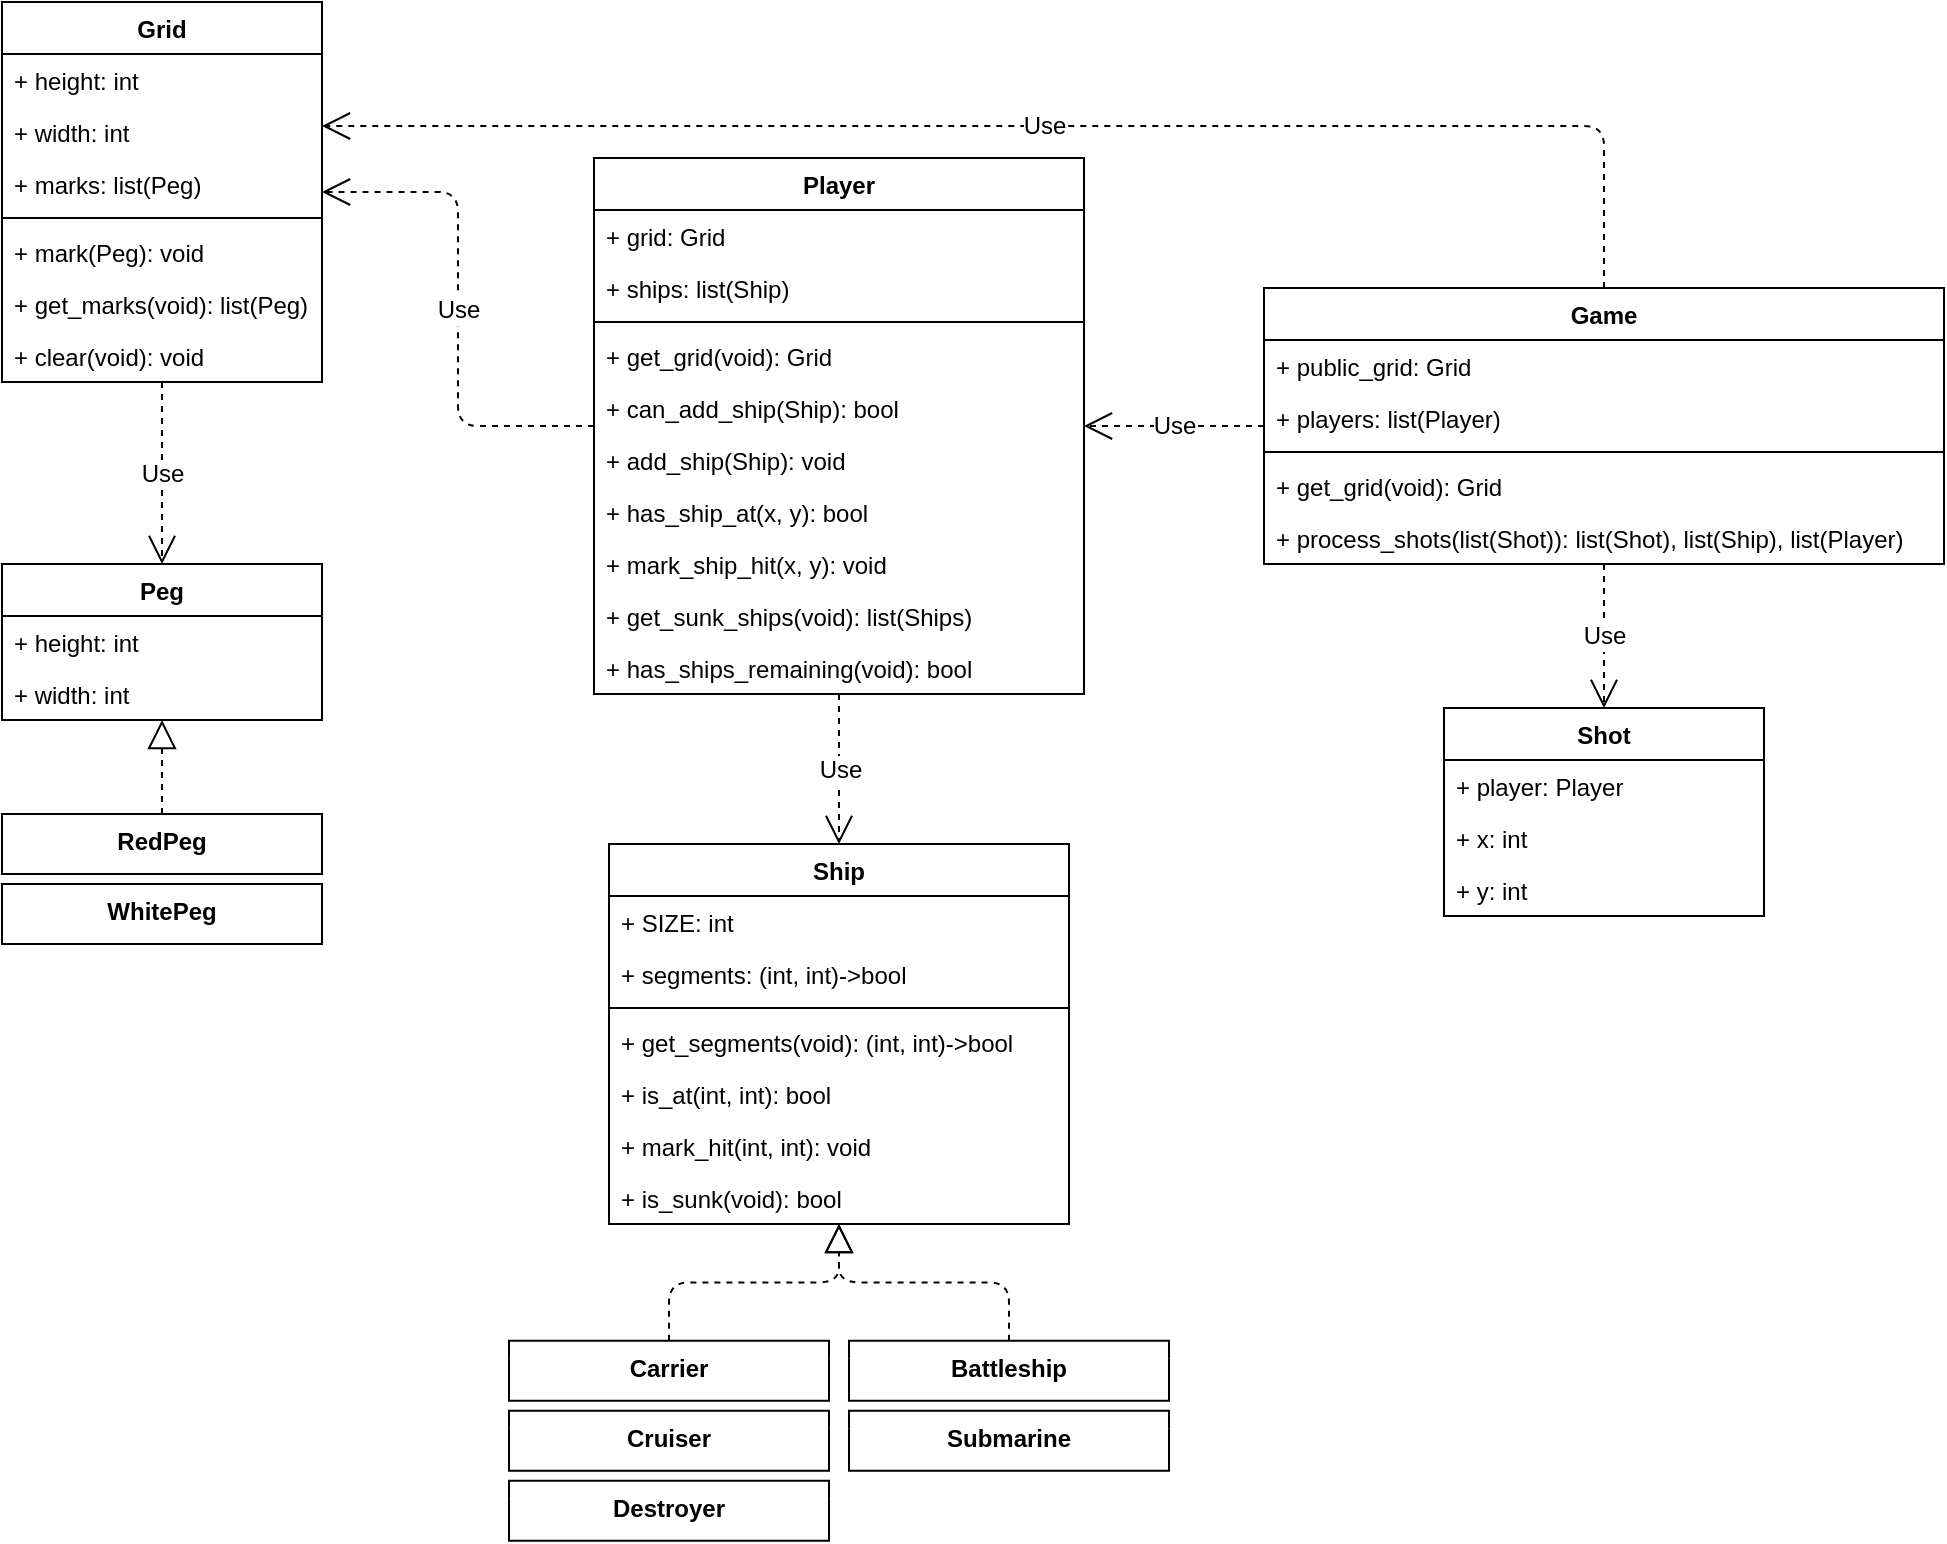 <mxfile version="10.6.7" type="github"><diagram name="Page-1" id="9f46799a-70d6-7492-0946-bef42562c5a5"><mxGraphModel dx="1394" dy="764" grid="1" gridSize="10" guides="1" tooltips="1" connect="1" arrows="1" fold="1" page="1" pageScale="1" pageWidth="1100" pageHeight="850" background="#ffffff" math="0" shadow="0"><root><mxCell id="0"/><mxCell id="1" parent="0"/><mxCell id="S0-PQTLunCZnwsd7pKQs-28" value="" style="endArrow=block;dashed=1;endFill=0;endSize=12;html=1;edgeStyle=orthogonalEdgeStyle;" parent="1" source="S0-PQTLunCZnwsd7pKQs-84" target="S0-PQTLunCZnwsd7pKQs-175" edge="1"><mxGeometry width="160" relative="1" as="geometry"><mxPoint x="493.5" y="705.879" as="sourcePoint"/><mxPoint x="573.172" y="620.776" as="targetPoint"/></mxGeometry></mxCell><mxCell id="S0-PQTLunCZnwsd7pKQs-42" value="" style="endArrow=block;dashed=1;endFill=0;endSize=12;html=1;edgeStyle=orthogonalEdgeStyle;" parent="1" source="S0-PQTLunCZnwsd7pKQs-85" target="S0-PQTLunCZnwsd7pKQs-175" edge="1"><mxGeometry width="160" relative="1" as="geometry"><mxPoint x="648.707" y="682.879" as="sourcePoint"/><mxPoint x="573.862" y="620.879" as="targetPoint"/></mxGeometry></mxCell><mxCell id="S0-PQTLunCZnwsd7pKQs-44" value="Grid" style="swimlane;fontStyle=1;align=center;verticalAlign=top;childLayout=stackLayout;horizontal=1;startSize=26;horizontalStack=0;resizeParent=1;resizeParentMax=0;resizeLast=0;collapsible=1;marginBottom=0;" parent="1" vertex="1"><mxGeometry x="99" y="25" width="160" height="190" as="geometry"/></mxCell><mxCell id="S0-PQTLunCZnwsd7pKQs-45" value="+ height: int" style="text;strokeColor=none;fillColor=none;align=left;verticalAlign=top;spacingLeft=4;spacingRight=4;overflow=hidden;rotatable=0;points=[[0,0.5],[1,0.5]];portConstraint=eastwest;" parent="S0-PQTLunCZnwsd7pKQs-44" vertex="1"><mxGeometry y="26" width="160" height="26" as="geometry"/></mxCell><mxCell id="S0-PQTLunCZnwsd7pKQs-48" value="+ width: int" style="text;strokeColor=none;fillColor=none;align=left;verticalAlign=top;spacingLeft=4;spacingRight=4;overflow=hidden;rotatable=0;points=[[0,0.5],[1,0.5]];portConstraint=eastwest;" parent="S0-PQTLunCZnwsd7pKQs-44" vertex="1"><mxGeometry y="52" width="160" height="26" as="geometry"/></mxCell><mxCell id="S0-PQTLunCZnwsd7pKQs-182" value="+ marks: list(Peg)" style="text;strokeColor=none;fillColor=none;align=left;verticalAlign=top;spacingLeft=4;spacingRight=4;overflow=hidden;rotatable=0;points=[[0,0.5],[1,0.5]];portConstraint=eastwest;" parent="S0-PQTLunCZnwsd7pKQs-44" vertex="1"><mxGeometry y="78" width="160" height="26" as="geometry"/></mxCell><mxCell id="S0-PQTLunCZnwsd7pKQs-46" value="" style="line;strokeWidth=1;fillColor=none;align=left;verticalAlign=middle;spacingTop=-1;spacingLeft=3;spacingRight=3;rotatable=0;labelPosition=right;points=[];portConstraint=eastwest;" parent="S0-PQTLunCZnwsd7pKQs-44" vertex="1"><mxGeometry y="104" width="160" height="8" as="geometry"/></mxCell><mxCell id="S0-PQTLunCZnwsd7pKQs-47" value="+ mark(Peg): void" style="text;strokeColor=none;fillColor=none;align=left;verticalAlign=top;spacingLeft=4;spacingRight=4;overflow=hidden;rotatable=0;points=[[0,0.5],[1,0.5]];portConstraint=eastwest;" parent="S0-PQTLunCZnwsd7pKQs-44" vertex="1"><mxGeometry y="112" width="160" height="26" as="geometry"/></mxCell><mxCell id="S0-PQTLunCZnwsd7pKQs-220" value="+ get_marks(void): list(Peg)" style="text;strokeColor=none;fillColor=none;align=left;verticalAlign=top;spacingLeft=4;spacingRight=4;overflow=hidden;rotatable=0;points=[[0,0.5],[1,0.5]];portConstraint=eastwest;" parent="S0-PQTLunCZnwsd7pKQs-44" vertex="1"><mxGeometry y="138" width="160" height="26" as="geometry"/></mxCell><mxCell id="S0-PQTLunCZnwsd7pKQs-56" value="+ clear(void): void" style="text;strokeColor=none;fillColor=none;align=left;verticalAlign=top;spacingLeft=4;spacingRight=4;overflow=hidden;rotatable=0;points=[[0,0.5],[1,0.5]];portConstraint=eastwest;" parent="S0-PQTLunCZnwsd7pKQs-44" vertex="1"><mxGeometry y="164" width="160" height="26" as="geometry"/></mxCell><mxCell id="S0-PQTLunCZnwsd7pKQs-77" value="Cruiser" style="swimlane;fontStyle=1;align=center;verticalAlign=top;childLayout=stackLayout;horizontal=1;startSize=9;horizontalStack=0;resizeParent=1;resizeParentMax=0;resizeLast=0;collapsible=1;marginBottom=0;swimlaneLine=0;" parent="1" vertex="1"><mxGeometry x="352.5" y="729.379" width="160" height="30" as="geometry"/></mxCell><mxCell id="S0-PQTLunCZnwsd7pKQs-81" value="Submarine" style="swimlane;fontStyle=1;align=center;verticalAlign=top;childLayout=stackLayout;horizontal=1;startSize=9;horizontalStack=0;resizeParent=1;resizeParentMax=0;resizeLast=0;collapsible=1;marginBottom=0;swimlaneLine=0;" parent="1" vertex="1"><mxGeometry x="522.5" y="729.379" width="160" height="30" as="geometry"/></mxCell><mxCell id="S0-PQTLunCZnwsd7pKQs-82" value="Destroyer" style="swimlane;fontStyle=1;align=center;verticalAlign=top;childLayout=stackLayout;horizontal=1;startSize=9;horizontalStack=0;resizeParent=1;resizeParentMax=0;resizeLast=0;collapsible=1;marginBottom=0;swimlaneLine=0;" parent="1" vertex="1"><mxGeometry x="352.5" y="764.379" width="160" height="30" as="geometry"/></mxCell><mxCell id="S0-PQTLunCZnwsd7pKQs-83" value="RedPeg&#10;" style="swimlane;fontStyle=1;align=center;verticalAlign=top;childLayout=stackLayout;horizontal=1;startSize=9;horizontalStack=0;resizeParent=1;resizeParentMax=0;resizeLast=0;collapsible=1;marginBottom=0;swimlaneLine=0;" parent="1" vertex="1"><mxGeometry x="99" y="431" width="160" height="30" as="geometry"/></mxCell><mxCell id="S0-PQTLunCZnwsd7pKQs-84" value="Carrier" style="swimlane;fontStyle=1;align=center;verticalAlign=top;childLayout=stackLayout;horizontal=1;startSize=9;horizontalStack=0;resizeParent=1;resizeParentMax=0;resizeLast=0;collapsible=1;marginBottom=0;swimlaneLine=0;" parent="1" vertex="1"><mxGeometry x="352.5" y="694.379" width="160" height="30" as="geometry"/></mxCell><mxCell id="S0-PQTLunCZnwsd7pKQs-85" value="Battleship" style="swimlane;fontStyle=1;align=center;verticalAlign=top;childLayout=stackLayout;horizontal=1;startSize=9;horizontalStack=0;resizeParent=1;resizeParentMax=0;resizeLast=0;collapsible=1;marginBottom=0;swimlaneLine=0;" parent="1" vertex="1"><mxGeometry x="522.5" y="694.379" width="160" height="30" as="geometry"/></mxCell><mxCell id="S0-PQTLunCZnwsd7pKQs-87" value="WhitePeg" style="swimlane;fontStyle=1;align=center;verticalAlign=top;childLayout=stackLayout;horizontal=1;startSize=9;horizontalStack=0;resizeParent=1;resizeParentMax=0;resizeLast=0;collapsible=1;marginBottom=0;swimlaneLine=0;" parent="1" vertex="1"><mxGeometry x="99" y="466" width="160" height="30" as="geometry"/></mxCell><mxCell id="S0-PQTLunCZnwsd7pKQs-88" value="" style="endArrow=block;dashed=1;endFill=0;endSize=12;html=1;" parent="1" source="S0-PQTLunCZnwsd7pKQs-83" target="S0-PQTLunCZnwsd7pKQs-196" edge="1"><mxGeometry width="160" relative="1" as="geometry"><mxPoint x="149" y="405.5" as="sourcePoint"/><mxPoint x="179.783" y="407" as="targetPoint"/></mxGeometry></mxCell><mxCell id="S0-PQTLunCZnwsd7pKQs-118" value="Player" style="swimlane;fontStyle=1;align=center;verticalAlign=top;childLayout=stackLayout;horizontal=1;startSize=26;horizontalStack=0;resizeParent=1;resizeParentMax=0;resizeLast=0;collapsible=1;marginBottom=0;fontSize=12;" parent="1" vertex="1"><mxGeometry x="395" y="103" width="245" height="268" as="geometry"/></mxCell><mxCell id="S0-PQTLunCZnwsd7pKQs-124" value="+ grid: Grid" style="text;strokeColor=none;fillColor=none;align=left;verticalAlign=top;spacingLeft=4;spacingRight=4;overflow=hidden;rotatable=0;points=[[0,0.5],[1,0.5]];portConstraint=eastwest;" parent="S0-PQTLunCZnwsd7pKQs-118" vertex="1"><mxGeometry y="26" width="245" height="26" as="geometry"/></mxCell><mxCell id="S0-PQTLunCZnwsd7pKQs-123" value="+ ships: list(Ship)" style="text;strokeColor=none;fillColor=none;align=left;verticalAlign=top;spacingLeft=4;spacingRight=4;overflow=hidden;rotatable=0;points=[[0,0.5],[1,0.5]];portConstraint=eastwest;" parent="S0-PQTLunCZnwsd7pKQs-118" vertex="1"><mxGeometry y="52" width="245" height="26" as="geometry"/></mxCell><mxCell id="S0-PQTLunCZnwsd7pKQs-120" value="" style="line;strokeWidth=1;fillColor=none;align=left;verticalAlign=middle;spacingTop=-1;spacingLeft=3;spacingRight=3;rotatable=0;labelPosition=right;points=[];portConstraint=eastwest;" parent="S0-PQTLunCZnwsd7pKQs-118" vertex="1"><mxGeometry y="78" width="245" height="8" as="geometry"/></mxCell><mxCell id="S0-PQTLunCZnwsd7pKQs-131" value="+ get_grid(void): Grid" style="text;strokeColor=none;fillColor=none;align=left;verticalAlign=top;spacingLeft=4;spacingRight=4;overflow=hidden;rotatable=0;points=[[0,0.5],[1,0.5]];portConstraint=eastwest;" parent="S0-PQTLunCZnwsd7pKQs-118" vertex="1"><mxGeometry y="86" width="245" height="26" as="geometry"/></mxCell><mxCell id="S0-PQTLunCZnwsd7pKQs-219" value="+ can_add_ship(Ship): bool" style="text;strokeColor=none;fillColor=none;align=left;verticalAlign=top;spacingLeft=4;spacingRight=4;overflow=hidden;rotatable=0;points=[[0,0.5],[1,0.5]];portConstraint=eastwest;" parent="S0-PQTLunCZnwsd7pKQs-118" vertex="1"><mxGeometry y="112" width="245" height="26" as="geometry"/></mxCell><mxCell id="S0-PQTLunCZnwsd7pKQs-121" value="+ add_ship(Ship): void" style="text;strokeColor=none;fillColor=none;align=left;verticalAlign=top;spacingLeft=4;spacingRight=4;overflow=hidden;rotatable=0;points=[[0,0.5],[1,0.5]];portConstraint=eastwest;" parent="S0-PQTLunCZnwsd7pKQs-118" vertex="1"><mxGeometry y="138" width="245" height="26" as="geometry"/></mxCell><mxCell id="S0-PQTLunCZnwsd7pKQs-216" value="+ has_ship_at(x, y): bool" style="text;strokeColor=none;fillColor=none;align=left;verticalAlign=top;spacingLeft=4;spacingRight=4;overflow=hidden;rotatable=0;points=[[0,0.5],[1,0.5]];portConstraint=eastwest;" parent="S0-PQTLunCZnwsd7pKQs-118" vertex="1"><mxGeometry y="164" width="245" height="26" as="geometry"/></mxCell><mxCell id="S0-PQTLunCZnwsd7pKQs-217" value="+ mark_ship_hit(x, y): void" style="text;strokeColor=none;fillColor=none;align=left;verticalAlign=top;spacingLeft=4;spacingRight=4;overflow=hidden;rotatable=0;points=[[0,0.5],[1,0.5]];portConstraint=eastwest;" parent="S0-PQTLunCZnwsd7pKQs-118" vertex="1"><mxGeometry y="190" width="245" height="26" as="geometry"/></mxCell><mxCell id="S0-PQTLunCZnwsd7pKQs-146" value="+ get_sunk_ships(void): list(Ships)" style="text;strokeColor=none;fillColor=none;align=left;verticalAlign=top;spacingLeft=4;spacingRight=4;overflow=hidden;rotatable=0;points=[[0,0.5],[1,0.5]];portConstraint=eastwest;" parent="S0-PQTLunCZnwsd7pKQs-118" vertex="1"><mxGeometry y="216" width="245" height="26" as="geometry"/></mxCell><mxCell id="S0-PQTLunCZnwsd7pKQs-147" value="+ has_ships_remaining(void): bool" style="text;strokeColor=none;fillColor=none;align=left;verticalAlign=top;spacingLeft=4;spacingRight=4;overflow=hidden;rotatable=0;points=[[0,0.5],[1,0.5]];portConstraint=eastwest;" parent="S0-PQTLunCZnwsd7pKQs-118" vertex="1"><mxGeometry y="242" width="245" height="26" as="geometry"/></mxCell><mxCell id="S0-PQTLunCZnwsd7pKQs-125" value="Use" style="endArrow=open;endSize=12;dashed=1;html=1;fontSize=12;edgeStyle=orthogonalEdgeStyle;" parent="1" source="S0-PQTLunCZnwsd7pKQs-118" target="S0-PQTLunCZnwsd7pKQs-44" edge="1"><mxGeometry width="160" relative="1" as="geometry"><mxPoint x="505" y="132" as="sourcePoint"/><mxPoint x="665" y="132" as="targetPoint"/></mxGeometry></mxCell><mxCell id="S0-PQTLunCZnwsd7pKQs-128" value="Use" style="endArrow=open;endSize=12;dashed=1;html=1;fontSize=12;edgeStyle=orthogonalEdgeStyle;" parent="1" source="S0-PQTLunCZnwsd7pKQs-44" target="S0-PQTLunCZnwsd7pKQs-196" edge="1"><mxGeometry width="160" relative="1" as="geometry"><mxPoint x="-95" y="-33.5" as="sourcePoint"/><mxPoint x="-74" y="252" as="targetPoint"/></mxGeometry></mxCell><mxCell id="S0-PQTLunCZnwsd7pKQs-130" value="Use" style="endArrow=open;endSize=12;dashed=1;html=1;fontSize=12;edgeStyle=orthogonalEdgeStyle;" parent="1" source="S0-PQTLunCZnwsd7pKQs-118" target="S0-PQTLunCZnwsd7pKQs-175" edge="1"><mxGeometry width="160" relative="1" as="geometry"><mxPoint x="395" y="202" as="sourcePoint"/><mxPoint x="275" y="312" as="targetPoint"/><Array as="points"><mxPoint x="518" y="402"/></Array></mxGeometry></mxCell><mxCell id="S0-PQTLunCZnwsd7pKQs-133" value="Game" style="swimlane;fontStyle=1;align=center;verticalAlign=top;childLayout=stackLayout;horizontal=1;startSize=26;horizontalStack=0;resizeParent=1;resizeParentMax=0;resizeLast=0;collapsible=1;marginBottom=0;fontSize=12;" parent="1" vertex="1"><mxGeometry x="730" y="168" width="340" height="138" as="geometry"/></mxCell><mxCell id="S0-PQTLunCZnwsd7pKQs-138" value="+ public_grid: Grid" style="text;strokeColor=none;fillColor=none;align=left;verticalAlign=top;spacingLeft=4;spacingRight=4;overflow=hidden;rotatable=0;points=[[0,0.5],[1,0.5]];portConstraint=eastwest;" parent="S0-PQTLunCZnwsd7pKQs-133" vertex="1"><mxGeometry y="26" width="340" height="26" as="geometry"/></mxCell><mxCell id="S0-PQTLunCZnwsd7pKQs-137" value="+ players: list(Player)" style="text;strokeColor=none;fillColor=none;align=left;verticalAlign=top;spacingLeft=4;spacingRight=4;overflow=hidden;rotatable=0;points=[[0,0.5],[1,0.5]];portConstraint=eastwest;" parent="S0-PQTLunCZnwsd7pKQs-133" vertex="1"><mxGeometry y="52" width="340" height="26" as="geometry"/></mxCell><mxCell id="S0-PQTLunCZnwsd7pKQs-135" value="" style="line;strokeWidth=1;fillColor=none;align=left;verticalAlign=middle;spacingTop=-1;spacingLeft=3;spacingRight=3;rotatable=0;labelPosition=right;points=[];portConstraint=eastwest;" parent="S0-PQTLunCZnwsd7pKQs-133" vertex="1"><mxGeometry y="78" width="340" height="8" as="geometry"/></mxCell><mxCell id="S0-PQTLunCZnwsd7pKQs-139" value="+ get_grid(void): Grid" style="text;strokeColor=none;fillColor=none;align=left;verticalAlign=top;spacingLeft=4;spacingRight=4;overflow=hidden;rotatable=0;points=[[0,0.5],[1,0.5]];portConstraint=eastwest;" parent="S0-PQTLunCZnwsd7pKQs-133" vertex="1"><mxGeometry y="86" width="340" height="26" as="geometry"/></mxCell><mxCell id="vgrYly7RzNIBWiSP9vyv-2" value="+ process_shots(list(Shot)): list(Shot), list(Ship), list(Player)" style="text;strokeColor=none;fillColor=none;align=left;verticalAlign=top;spacingLeft=4;spacingRight=4;overflow=hidden;rotatable=0;points=[[0,0.5],[1,0.5]];portConstraint=eastwest;" vertex="1" parent="S0-PQTLunCZnwsd7pKQs-133"><mxGeometry y="112" width="340" height="26" as="geometry"/></mxCell><mxCell id="S0-PQTLunCZnwsd7pKQs-142" value="Use" style="endArrow=open;endSize=12;dashed=1;html=1;fontSize=12;edgeStyle=orthogonalEdgeStyle;" parent="1" source="S0-PQTLunCZnwsd7pKQs-133" target="S0-PQTLunCZnwsd7pKQs-118" edge="1"><mxGeometry width="160" relative="1" as="geometry"><mxPoint x="757.5" y="79" as="sourcePoint"/><mxPoint x="917.5" y="79" as="targetPoint"/></mxGeometry></mxCell><mxCell id="S0-PQTLunCZnwsd7pKQs-143" value="Use" style="endArrow=open;endSize=12;dashed=1;html=1;fontSize=12;edgeStyle=orthogonalEdgeStyle;" parent="1" source="S0-PQTLunCZnwsd7pKQs-133" target="S0-PQTLunCZnwsd7pKQs-44" edge="1"><mxGeometry width="160" relative="1" as="geometry"><mxPoint x="305" y="22" as="sourcePoint"/><mxPoint x="465" y="22" as="targetPoint"/><Array as="points"><mxPoint x="900" y="87"/></Array></mxGeometry></mxCell><mxCell id="S0-PQTLunCZnwsd7pKQs-175" value="Ship" style="swimlane;fontStyle=1;align=center;verticalAlign=top;childLayout=stackLayout;horizontal=1;startSize=26;horizontalStack=0;resizeParent=1;resizeParentMax=0;resizeLast=0;collapsible=1;marginBottom=0;rounded=0;shadow=0;glass=0;comic=0;strokeColor=#000000;fontSize=12;" parent="1" vertex="1"><mxGeometry x="402.5" y="446" width="230" height="190" as="geometry"/></mxCell><mxCell id="S0-PQTLunCZnwsd7pKQs-176" value="+ SIZE: int" style="text;strokeColor=none;fillColor=none;align=left;verticalAlign=top;spacingLeft=4;spacingRight=4;overflow=hidden;rotatable=0;points=[[0,0.5],[1,0.5]];portConstraint=eastwest;" parent="S0-PQTLunCZnwsd7pKQs-175" vertex="1"><mxGeometry y="26" width="230" height="26" as="geometry"/></mxCell><mxCell id="S0-PQTLunCZnwsd7pKQs-179" value="+ segments: (int, int)-&gt;bool" style="text;strokeColor=none;fillColor=none;align=left;verticalAlign=top;spacingLeft=4;spacingRight=4;overflow=hidden;rotatable=0;points=[[0,0.5],[1,0.5]];portConstraint=eastwest;" parent="S0-PQTLunCZnwsd7pKQs-175" vertex="1"><mxGeometry y="52" width="230" height="26" as="geometry"/></mxCell><mxCell id="S0-PQTLunCZnwsd7pKQs-177" value="" style="line;strokeWidth=1;fillColor=none;align=left;verticalAlign=middle;spacingTop=-1;spacingLeft=3;spacingRight=3;rotatable=0;labelPosition=right;points=[];portConstraint=eastwest;" parent="S0-PQTLunCZnwsd7pKQs-175" vertex="1"><mxGeometry y="78" width="230" height="8" as="geometry"/></mxCell><mxCell id="S0-PQTLunCZnwsd7pKQs-178" value="+ get_segments(void): (int, int)-&gt;bool" style="text;strokeColor=none;fillColor=none;align=left;verticalAlign=top;spacingLeft=4;spacingRight=4;overflow=hidden;rotatable=0;points=[[0,0.5],[1,0.5]];portConstraint=eastwest;" parent="S0-PQTLunCZnwsd7pKQs-175" vertex="1"><mxGeometry y="86" width="230" height="26" as="geometry"/></mxCell><mxCell id="S0-PQTLunCZnwsd7pKQs-206" value="+ is_at(int, int): bool" style="text;strokeColor=none;fillColor=none;align=left;verticalAlign=top;spacingLeft=4;spacingRight=4;overflow=hidden;rotatable=0;points=[[0,0.5],[1,0.5]];portConstraint=eastwest;" parent="S0-PQTLunCZnwsd7pKQs-175" vertex="1"><mxGeometry y="112" width="230" height="26" as="geometry"/></mxCell><mxCell id="S0-PQTLunCZnwsd7pKQs-207" value="+ mark_hit(int, int): void" style="text;strokeColor=none;fillColor=none;align=left;verticalAlign=top;spacingLeft=4;spacingRight=4;overflow=hidden;rotatable=0;points=[[0,0.5],[1,0.5]];portConstraint=eastwest;" parent="S0-PQTLunCZnwsd7pKQs-175" vertex="1"><mxGeometry y="138" width="230" height="26" as="geometry"/></mxCell><mxCell id="S0-PQTLunCZnwsd7pKQs-215" value="+ is_sunk(void): bool" style="text;strokeColor=none;fillColor=none;align=left;verticalAlign=top;spacingLeft=4;spacingRight=4;overflow=hidden;rotatable=0;points=[[0,0.5],[1,0.5]];portConstraint=eastwest;" parent="S0-PQTLunCZnwsd7pKQs-175" vertex="1"><mxGeometry y="164" width="230" height="26" as="geometry"/></mxCell><mxCell id="S0-PQTLunCZnwsd7pKQs-196" value="Peg" style="swimlane;fontStyle=1;align=center;verticalAlign=top;childLayout=stackLayout;horizontal=1;startSize=26;horizontalStack=0;resizeParent=1;resizeParentMax=0;resizeLast=0;collapsible=1;marginBottom=0;rounded=0;shadow=0;glass=0;comic=0;strokeColor=#000000;fontSize=12;" parent="1" vertex="1"><mxGeometry x="99" y="306" width="160" height="78" as="geometry"/></mxCell><mxCell id="S0-PQTLunCZnwsd7pKQs-197" value="+ height: int" style="text;strokeColor=none;fillColor=none;align=left;verticalAlign=top;spacingLeft=4;spacingRight=4;overflow=hidden;rotatable=0;points=[[0,0.5],[1,0.5]];portConstraint=eastwest;" parent="S0-PQTLunCZnwsd7pKQs-196" vertex="1"><mxGeometry y="26" width="160" height="26" as="geometry"/></mxCell><mxCell id="S0-PQTLunCZnwsd7pKQs-205" value="+ width: int" style="text;strokeColor=none;fillColor=none;align=left;verticalAlign=top;spacingLeft=4;spacingRight=4;overflow=hidden;rotatable=0;points=[[0,0.5],[1,0.5]];portConstraint=eastwest;" parent="S0-PQTLunCZnwsd7pKQs-196" vertex="1"><mxGeometry y="52" width="160" height="26" as="geometry"/></mxCell><mxCell id="S0-PQTLunCZnwsd7pKQs-208" value="Shot" style="swimlane;fontStyle=1;align=center;verticalAlign=top;childLayout=stackLayout;horizontal=1;startSize=26;horizontalStack=0;resizeParent=1;resizeParentMax=0;resizeLast=0;collapsible=1;marginBottom=0;rounded=0;shadow=0;glass=0;comic=0;strokeColor=#000000;fontSize=12;" parent="1" vertex="1"><mxGeometry x="820" y="378" width="160" height="104" as="geometry"/></mxCell><mxCell id="S0-PQTLunCZnwsd7pKQs-213" value="+ player: Player" style="text;strokeColor=none;fillColor=none;align=left;verticalAlign=top;spacingLeft=4;spacingRight=4;overflow=hidden;rotatable=0;points=[[0,0.5],[1,0.5]];portConstraint=eastwest;" parent="S0-PQTLunCZnwsd7pKQs-208" vertex="1"><mxGeometry y="26" width="160" height="26" as="geometry"/></mxCell><mxCell id="S0-PQTLunCZnwsd7pKQs-209" value="+ x: int" style="text;strokeColor=none;fillColor=none;align=left;verticalAlign=top;spacingLeft=4;spacingRight=4;overflow=hidden;rotatable=0;points=[[0,0.5],[1,0.5]];portConstraint=eastwest;" parent="S0-PQTLunCZnwsd7pKQs-208" vertex="1"><mxGeometry y="52" width="160" height="26" as="geometry"/></mxCell><mxCell id="S0-PQTLunCZnwsd7pKQs-212" value="+ y: int" style="text;strokeColor=none;fillColor=none;align=left;verticalAlign=top;spacingLeft=4;spacingRight=4;overflow=hidden;rotatable=0;points=[[0,0.5],[1,0.5]];portConstraint=eastwest;" parent="S0-PQTLunCZnwsd7pKQs-208" vertex="1"><mxGeometry y="78" width="160" height="26" as="geometry"/></mxCell><mxCell id="S0-PQTLunCZnwsd7pKQs-214" value="Use" style="endArrow=open;endSize=12;dashed=1;html=1;fontSize=12;" parent="1" source="S0-PQTLunCZnwsd7pKQs-133" target="S0-PQTLunCZnwsd7pKQs-208" edge="1"><mxGeometry width="160" relative="1" as="geometry"><mxPoint x="797.5" y="331" as="sourcePoint"/><mxPoint x="957.5" y="331" as="targetPoint"/></mxGeometry></mxCell></root></mxGraphModel></diagram></mxfile>